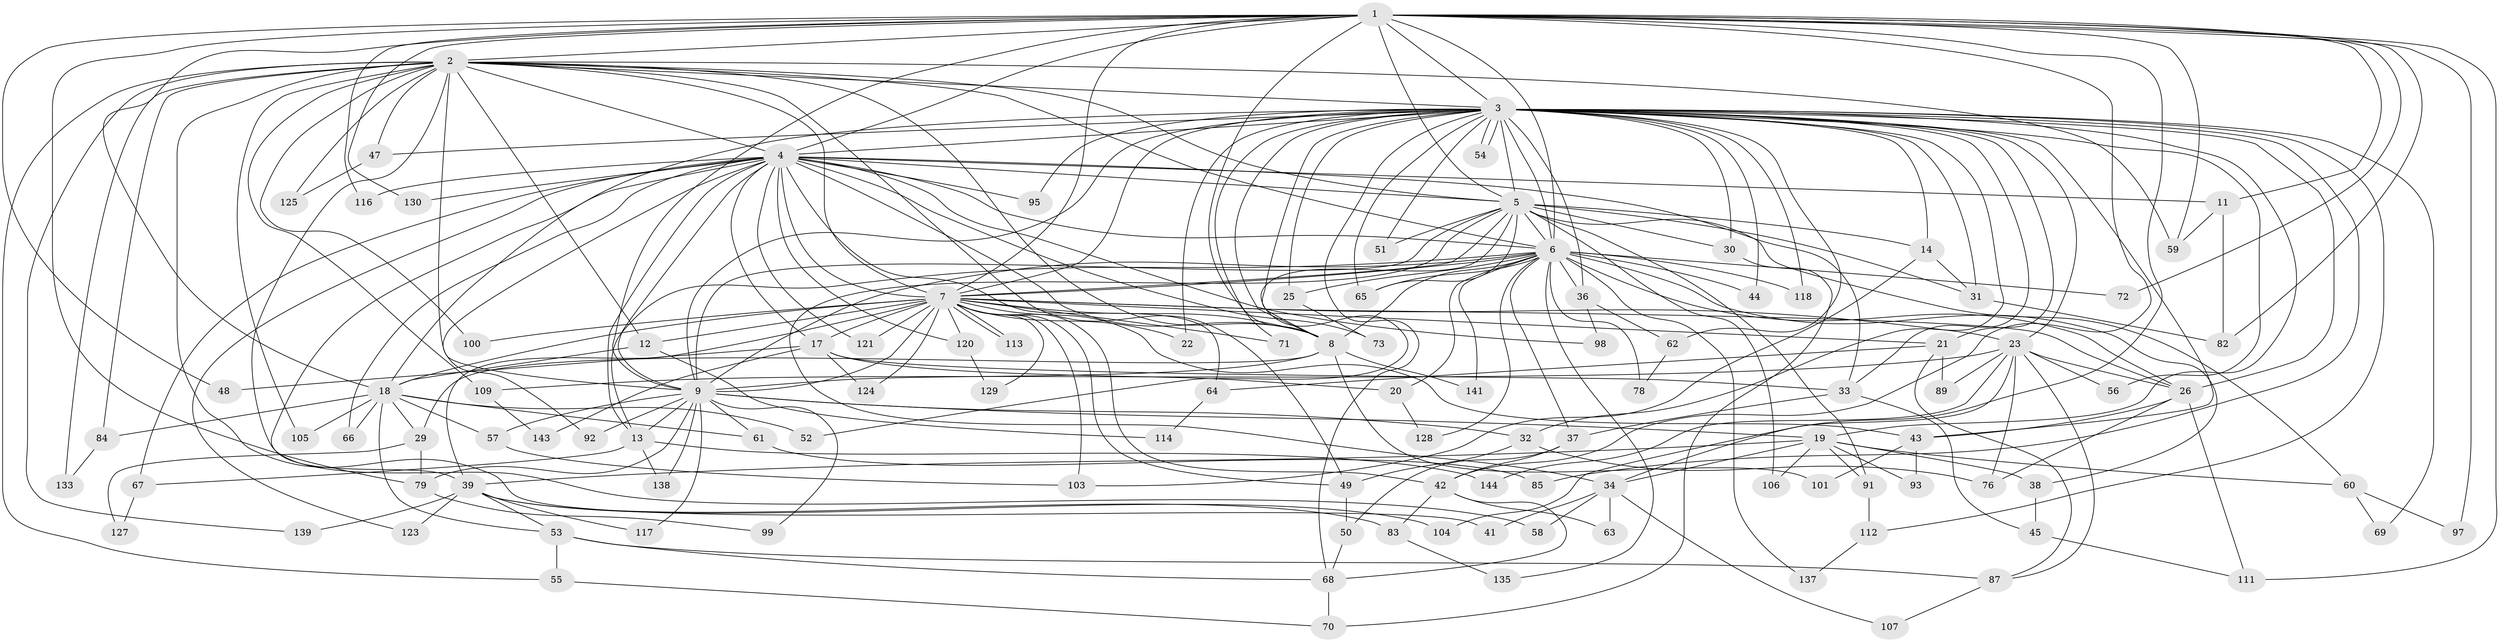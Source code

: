 // Generated by graph-tools (version 1.1) at 2025/23/03/03/25 07:23:44]
// undirected, 112 vertices, 265 edges
graph export_dot {
graph [start="1"]
  node [color=gray90,style=filled];
  1 [super="+28"];
  2 [super="+16"];
  3 [super="+10"];
  4 [super="+115"];
  5 [super="+35"];
  6 [super="+15"];
  7 [super="+86"];
  8;
  9 [super="+110"];
  11 [super="+80"];
  12;
  13 [super="+40"];
  14 [super="+88"];
  17 [super="+77"];
  18 [super="+27"];
  19 [super="+24"];
  20;
  21;
  22;
  23;
  25;
  26 [super="+74"];
  29;
  30;
  31 [super="+122"];
  32 [super="+75"];
  33;
  34 [super="+132"];
  36 [super="+96"];
  37;
  38;
  39 [super="+46"];
  41;
  42 [super="+140"];
  43 [super="+90"];
  44;
  45 [super="+134"];
  47;
  48;
  49;
  50 [super="+102"];
  51;
  52;
  53 [super="+119"];
  54;
  55;
  56;
  57 [super="+136"];
  58;
  59;
  60;
  61;
  62;
  63;
  64;
  65 [super="+126"];
  66;
  67;
  68;
  69;
  70 [super="+142"];
  71;
  72;
  73;
  76 [super="+81"];
  78;
  79 [super="+131"];
  82 [super="+94"];
  83;
  84;
  85;
  87 [super="+108"];
  89;
  91;
  92;
  93;
  95;
  97;
  98;
  99;
  100;
  101;
  103;
  104;
  105;
  106;
  107;
  109;
  111;
  112;
  113;
  114;
  116;
  117;
  118;
  120;
  121;
  123;
  124;
  125;
  127;
  128;
  129;
  130;
  133;
  135;
  137;
  138;
  139;
  141;
  143;
  144;
  1 -- 2;
  1 -- 3 [weight=2];
  1 -- 4;
  1 -- 5;
  1 -- 6;
  1 -- 7;
  1 -- 8;
  1 -- 9;
  1 -- 11;
  1 -- 42;
  1 -- 48;
  1 -- 72;
  1 -- 97;
  1 -- 104;
  1 -- 111;
  1 -- 116;
  1 -- 130;
  1 -- 82;
  1 -- 18;
  1 -- 59;
  1 -- 79;
  2 -- 3 [weight=2];
  2 -- 4;
  2 -- 5;
  2 -- 6;
  2 -- 7;
  2 -- 8;
  2 -- 9;
  2 -- 12;
  2 -- 47;
  2 -- 59;
  2 -- 84;
  2 -- 100;
  2 -- 105;
  2 -- 109;
  2 -- 133;
  2 -- 139;
  2 -- 49;
  2 -- 55;
  2 -- 41;
  2 -- 58;
  2 -- 125;
  3 -- 4 [weight=2];
  3 -- 5 [weight=2];
  3 -- 6 [weight=2];
  3 -- 7 [weight=2];
  3 -- 8 [weight=2];
  3 -- 9 [weight=2];
  3 -- 22;
  3 -- 23;
  3 -- 30;
  3 -- 32;
  3 -- 33;
  3 -- 36 [weight=2];
  3 -- 43;
  3 -- 44;
  3 -- 47;
  3 -- 51;
  3 -- 52;
  3 -- 54;
  3 -- 54;
  3 -- 56;
  3 -- 68;
  3 -- 69;
  3 -- 71;
  3 -- 85;
  3 -- 95;
  3 -- 112;
  3 -- 118;
  3 -- 65;
  3 -- 14;
  3 -- 18;
  3 -- 19 [weight=2];
  3 -- 21;
  3 -- 25;
  3 -- 26;
  3 -- 31;
  3 -- 62;
  4 -- 5;
  4 -- 6;
  4 -- 7;
  4 -- 8;
  4 -- 9;
  4 -- 11;
  4 -- 13;
  4 -- 17;
  4 -- 39;
  4 -- 64;
  4 -- 66;
  4 -- 67;
  4 -- 73;
  4 -- 92;
  4 -- 95;
  4 -- 98;
  4 -- 116;
  4 -- 123;
  4 -- 130;
  4 -- 120;
  4 -- 33;
  4 -- 121;
  5 -- 6 [weight=2];
  5 -- 7;
  5 -- 8;
  5 -- 9;
  5 -- 14;
  5 -- 30;
  5 -- 34;
  5 -- 51;
  5 -- 60;
  5 -- 91;
  5 -- 106;
  5 -- 65;
  5 -- 31;
  6 -- 7;
  6 -- 8;
  6 -- 9;
  6 -- 13 [weight=3];
  6 -- 25;
  6 -- 36;
  6 -- 37;
  6 -- 38;
  6 -- 44;
  6 -- 72;
  6 -- 118;
  6 -- 128;
  6 -- 135;
  6 -- 141;
  6 -- 65;
  6 -- 20;
  6 -- 137;
  6 -- 78;
  6 -- 26;
  7 -- 8;
  7 -- 9;
  7 -- 12;
  7 -- 17 [weight=2];
  7 -- 21;
  7 -- 22;
  7 -- 23;
  7 -- 42;
  7 -- 49;
  7 -- 71;
  7 -- 100;
  7 -- 103;
  7 -- 113;
  7 -- 113;
  7 -- 120;
  7 -- 121;
  7 -- 124;
  7 -- 129;
  7 -- 18;
  7 -- 39;
  7 -- 43;
  7 -- 26;
  8 -- 9;
  8 -- 29;
  8 -- 101;
  8 -- 141;
  9 -- 19;
  9 -- 32;
  9 -- 57;
  9 -- 61;
  9 -- 79;
  9 -- 92;
  9 -- 99;
  9 -- 138;
  9 -- 117;
  9 -- 13;
  11 -- 82;
  11 -- 59;
  12 -- 18;
  12 -- 114;
  13 -- 67;
  13 -- 138;
  13 -- 144;
  14 -- 103;
  14 -- 31;
  17 -- 20;
  17 -- 33;
  17 -- 48;
  17 -- 143;
  17 -- 124;
  18 -- 29;
  18 -- 52;
  18 -- 53;
  18 -- 57;
  18 -- 61;
  18 -- 84;
  18 -- 105;
  18 -- 66;
  19 -- 93;
  19 -- 34;
  19 -- 38;
  19 -- 39;
  19 -- 106;
  19 -- 91;
  19 -- 60;
  20 -- 128;
  21 -- 64;
  21 -- 87;
  21 -- 89;
  23 -- 26;
  23 -- 56;
  23 -- 76;
  23 -- 89;
  23 -- 109;
  23 -- 144;
  23 -- 34;
  23 -- 87;
  25 -- 73;
  26 -- 43;
  26 -- 111;
  26 -- 76;
  29 -- 127;
  29 -- 79;
  30 -- 70;
  31 -- 82;
  32 -- 49;
  32 -- 76;
  33 -- 37;
  33 -- 45;
  34 -- 41;
  34 -- 58;
  34 -- 63;
  34 -- 107;
  36 -- 62;
  36 -- 98;
  37 -- 50;
  37 -- 42;
  38 -- 45;
  39 -- 53;
  39 -- 83;
  39 -- 117;
  39 -- 104;
  39 -- 123;
  39 -- 139;
  42 -- 63;
  42 -- 68;
  42 -- 83;
  43 -- 101;
  43 -- 93;
  45 -- 111;
  47 -- 125;
  49 -- 50;
  50 -- 68;
  53 -- 55;
  53 -- 87;
  53 -- 68;
  55 -- 70;
  57 -- 103;
  60 -- 69;
  60 -- 97;
  61 -- 85;
  62 -- 78;
  64 -- 114;
  67 -- 127;
  68 -- 70;
  79 -- 99;
  83 -- 135;
  84 -- 133;
  87 -- 107;
  91 -- 112;
  109 -- 143;
  112 -- 137;
  120 -- 129;
}

